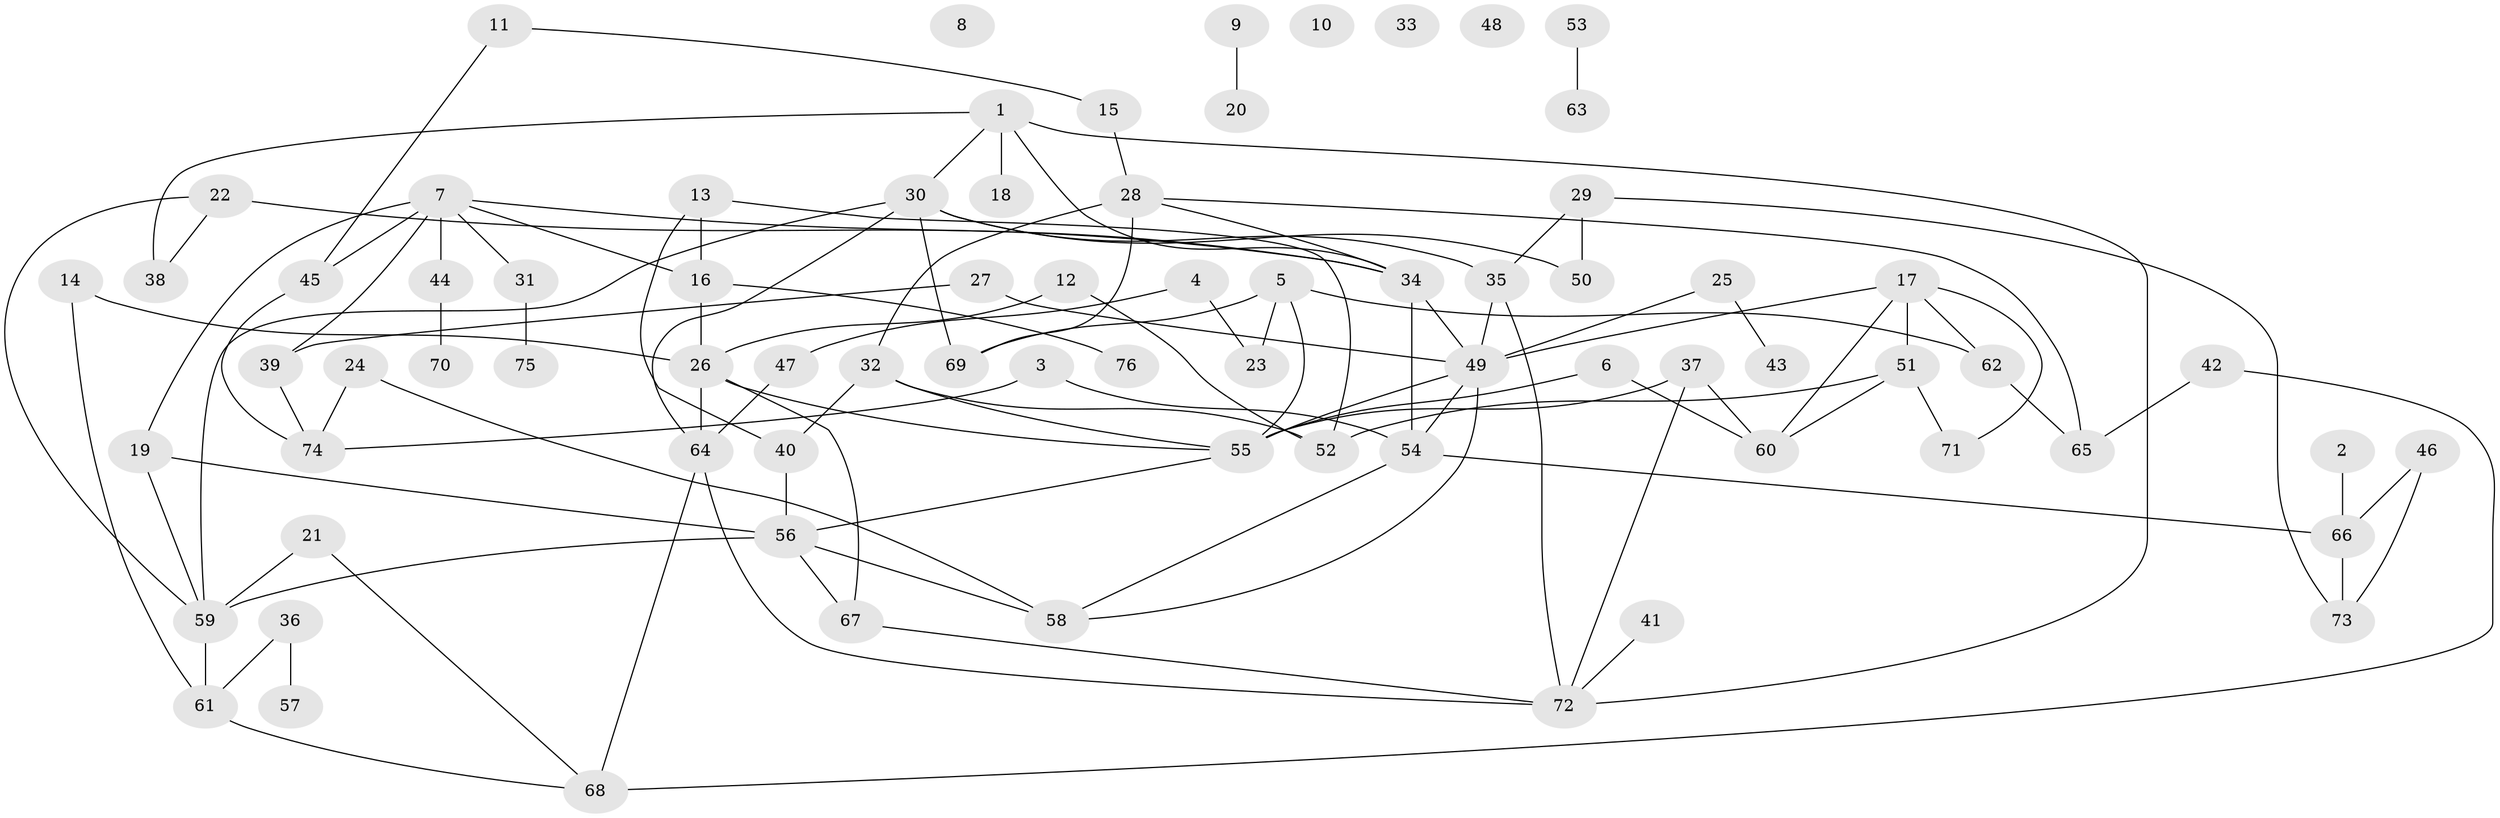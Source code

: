 // coarse degree distribution, {5: 0.044444444444444446, 1: 0.28888888888888886, 2: 0.2222222222222222, 6: 0.044444444444444446, 3: 0.1111111111111111, 8: 0.022222222222222223, 0: 0.1111111111111111, 4: 0.044444444444444446, 10: 0.022222222222222223, 11: 0.022222222222222223, 13: 0.044444444444444446, 7: 0.022222222222222223}
// Generated by graph-tools (version 1.1) at 2025/16/03/04/25 18:16:44]
// undirected, 76 vertices, 112 edges
graph export_dot {
graph [start="1"]
  node [color=gray90,style=filled];
  1;
  2;
  3;
  4;
  5;
  6;
  7;
  8;
  9;
  10;
  11;
  12;
  13;
  14;
  15;
  16;
  17;
  18;
  19;
  20;
  21;
  22;
  23;
  24;
  25;
  26;
  27;
  28;
  29;
  30;
  31;
  32;
  33;
  34;
  35;
  36;
  37;
  38;
  39;
  40;
  41;
  42;
  43;
  44;
  45;
  46;
  47;
  48;
  49;
  50;
  51;
  52;
  53;
  54;
  55;
  56;
  57;
  58;
  59;
  60;
  61;
  62;
  63;
  64;
  65;
  66;
  67;
  68;
  69;
  70;
  71;
  72;
  73;
  74;
  75;
  76;
  1 -- 18;
  1 -- 30;
  1 -- 34;
  1 -- 38;
  1 -- 72;
  2 -- 66;
  3 -- 54;
  3 -- 74;
  4 -- 23;
  4 -- 47;
  5 -- 23;
  5 -- 55;
  5 -- 62;
  5 -- 69;
  6 -- 55;
  6 -- 60;
  7 -- 16;
  7 -- 19;
  7 -- 31;
  7 -- 34;
  7 -- 39;
  7 -- 44;
  7 -- 45;
  9 -- 20;
  11 -- 15;
  11 -- 45;
  12 -- 26;
  12 -- 52;
  13 -- 16;
  13 -- 40;
  13 -- 52;
  14 -- 26;
  14 -- 61;
  15 -- 28;
  16 -- 26;
  16 -- 76;
  17 -- 49;
  17 -- 51;
  17 -- 60;
  17 -- 62;
  17 -- 71;
  19 -- 56;
  19 -- 59;
  21 -- 59;
  21 -- 68;
  22 -- 34;
  22 -- 38;
  22 -- 59;
  24 -- 58;
  24 -- 74;
  25 -- 43;
  25 -- 49;
  26 -- 55;
  26 -- 64;
  26 -- 67;
  27 -- 39;
  27 -- 49;
  28 -- 32;
  28 -- 34;
  28 -- 65;
  28 -- 69;
  29 -- 35;
  29 -- 50;
  29 -- 73;
  30 -- 35;
  30 -- 50;
  30 -- 59;
  30 -- 64;
  30 -- 69;
  31 -- 75;
  32 -- 40;
  32 -- 52;
  32 -- 55;
  34 -- 49;
  34 -- 54;
  35 -- 49;
  35 -- 72;
  36 -- 57;
  36 -- 61;
  37 -- 55;
  37 -- 60;
  37 -- 72;
  39 -- 74;
  40 -- 56;
  41 -- 72;
  42 -- 65;
  42 -- 68;
  44 -- 70;
  45 -- 74;
  46 -- 66;
  46 -- 73;
  47 -- 64;
  49 -- 54;
  49 -- 55;
  49 -- 58;
  51 -- 52;
  51 -- 60;
  51 -- 71;
  53 -- 63;
  54 -- 58;
  54 -- 66;
  55 -- 56;
  56 -- 58;
  56 -- 59;
  56 -- 67;
  59 -- 61;
  61 -- 68;
  62 -- 65;
  64 -- 68;
  64 -- 72;
  66 -- 73;
  67 -- 72;
}
